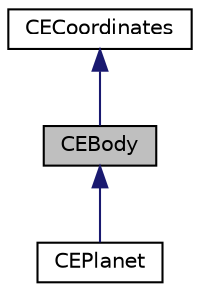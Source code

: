 digraph "CEBody"
{
  edge [fontname="Helvetica",fontsize="10",labelfontname="Helvetica",labelfontsize="10"];
  node [fontname="Helvetica",fontsize="10",shape=record];
  Node0 [label="CEBody",height=0.2,width=0.4,color="black", fillcolor="grey75", style="filled", fontcolor="black"];
  Node1 -> Node0 [dir="back",color="midnightblue",fontsize="10",style="solid",fontname="Helvetica"];
  Node1 [label="CECoordinates",height=0.2,width=0.4,color="black", fillcolor="white", style="filled",URL="$classCECoordinates.html",tooltip="CECoordinates class is responsible for doing all of the celestial coordinate conversions. "];
  Node0 -> Node2 [dir="back",color="midnightblue",fontsize="10",style="solid",fontname="Helvetica"];
  Node2 [label="CEPlanet",height=0.2,width=0.4,color="black", fillcolor="white", style="filled",URL="$classCEPlanet.html",tooltip="The CEPlanet class describes a planetary object. "];
}
